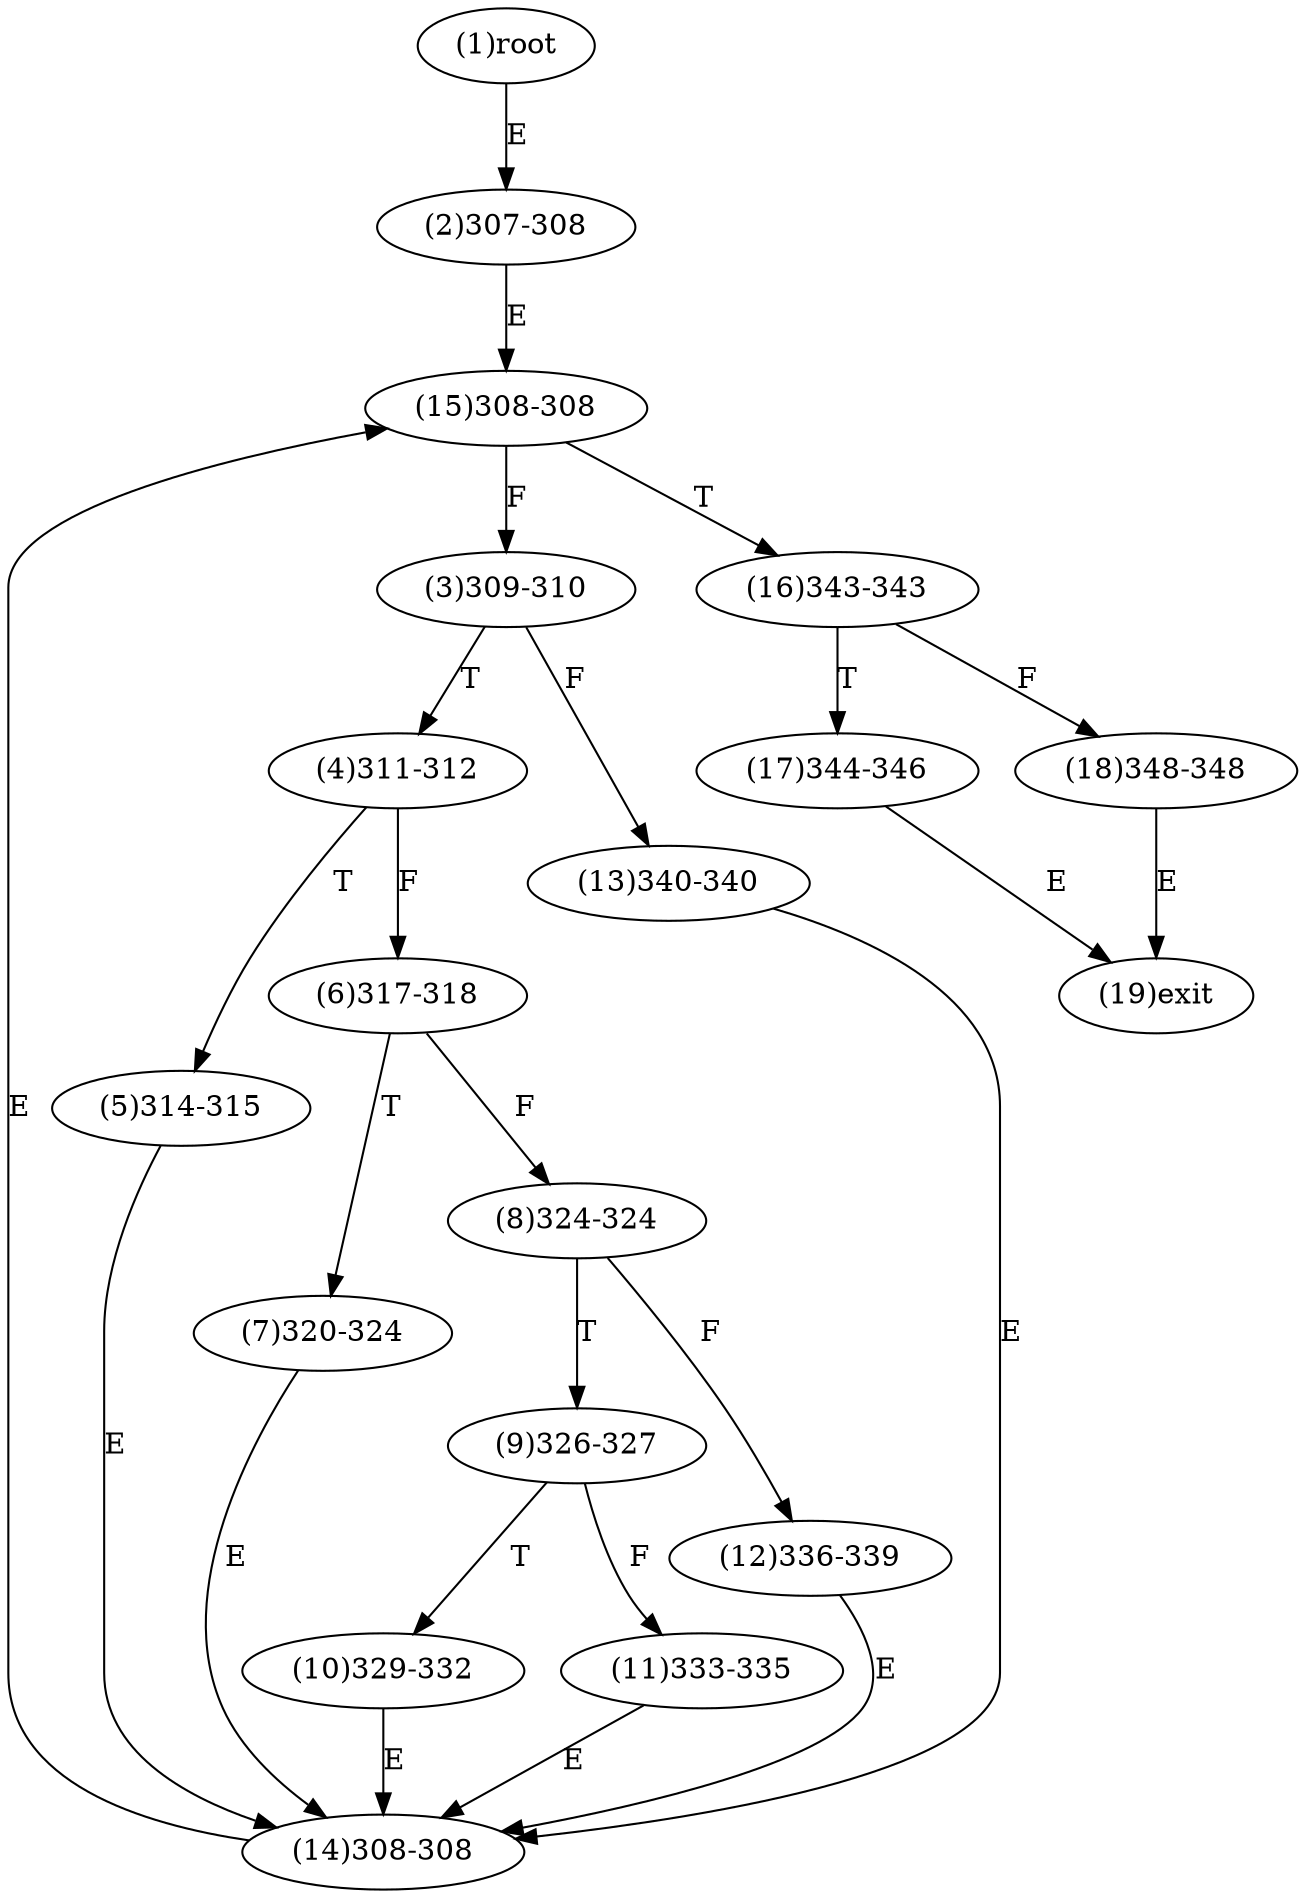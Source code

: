 digraph "" { 
1[ label="(1)root"];
2[ label="(2)307-308"];
3[ label="(3)309-310"];
4[ label="(4)311-312"];
5[ label="(5)314-315"];
6[ label="(6)317-318"];
7[ label="(7)320-324"];
8[ label="(8)324-324"];
9[ label="(9)326-327"];
10[ label="(10)329-332"];
11[ label="(11)333-335"];
12[ label="(12)336-339"];
13[ label="(13)340-340"];
14[ label="(14)308-308"];
15[ label="(15)308-308"];
17[ label="(17)344-346"];
16[ label="(16)343-343"];
19[ label="(19)exit"];
18[ label="(18)348-348"];
1->2[ label="E"];
2->15[ label="E"];
3->13[ label="F"];
3->4[ label="T"];
4->6[ label="F"];
4->5[ label="T"];
5->14[ label="E"];
6->8[ label="F"];
6->7[ label="T"];
7->14[ label="E"];
8->12[ label="F"];
8->9[ label="T"];
9->11[ label="F"];
9->10[ label="T"];
10->14[ label="E"];
11->14[ label="E"];
12->14[ label="E"];
13->14[ label="E"];
14->15[ label="E"];
15->3[ label="F"];
15->16[ label="T"];
16->18[ label="F"];
16->17[ label="T"];
17->19[ label="E"];
18->19[ label="E"];
}